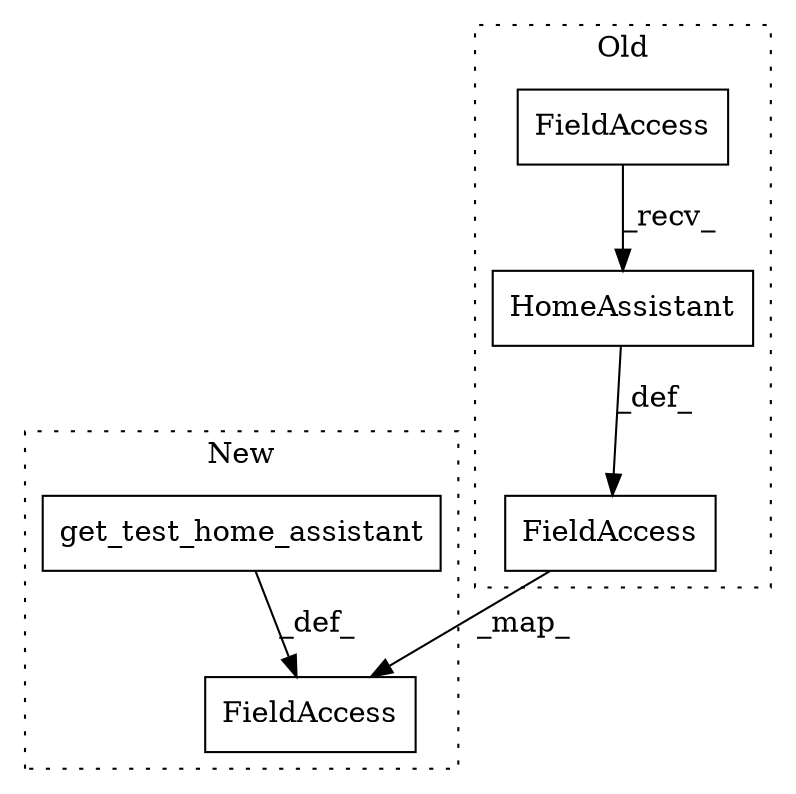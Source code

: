 digraph G {
subgraph cluster0 {
1 [label="HomeAssistant" a="32" s="627" l="15" shape="box"];
3 [label="FieldAccess" a="22" s="598" l="9" shape="box"];
5 [label="FieldAccess" a="22" s="608" l="13" shape="box"];
label = "Old";
style="dotted";
}
subgraph cluster1 {
2 [label="get_test_home_assistant" a="32" s="674" l="25" shape="box"];
4 [label="FieldAccess" a="22" s="664" l="9" shape="box"];
label = "New";
style="dotted";
}
1 -> 3 [label="_def_"];
2 -> 4 [label="_def_"];
3 -> 4 [label="_map_"];
5 -> 1 [label="_recv_"];
}